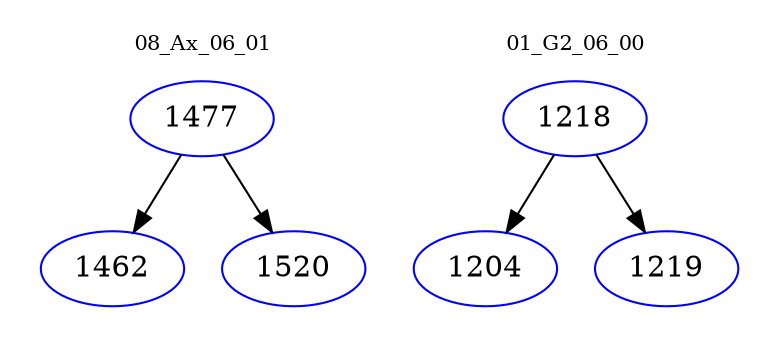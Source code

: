 digraph{
subgraph cluster_0 {
color = white
label = "08_Ax_06_01";
fontsize=10;
T0_1477 [label="1477", color="blue"]
T0_1477 -> T0_1462 [color="black"]
T0_1462 [label="1462", color="blue"]
T0_1477 -> T0_1520 [color="black"]
T0_1520 [label="1520", color="blue"]
}
subgraph cluster_1 {
color = white
label = "01_G2_06_00";
fontsize=10;
T1_1218 [label="1218", color="blue"]
T1_1218 -> T1_1204 [color="black"]
T1_1204 [label="1204", color="blue"]
T1_1218 -> T1_1219 [color="black"]
T1_1219 [label="1219", color="blue"]
}
}

